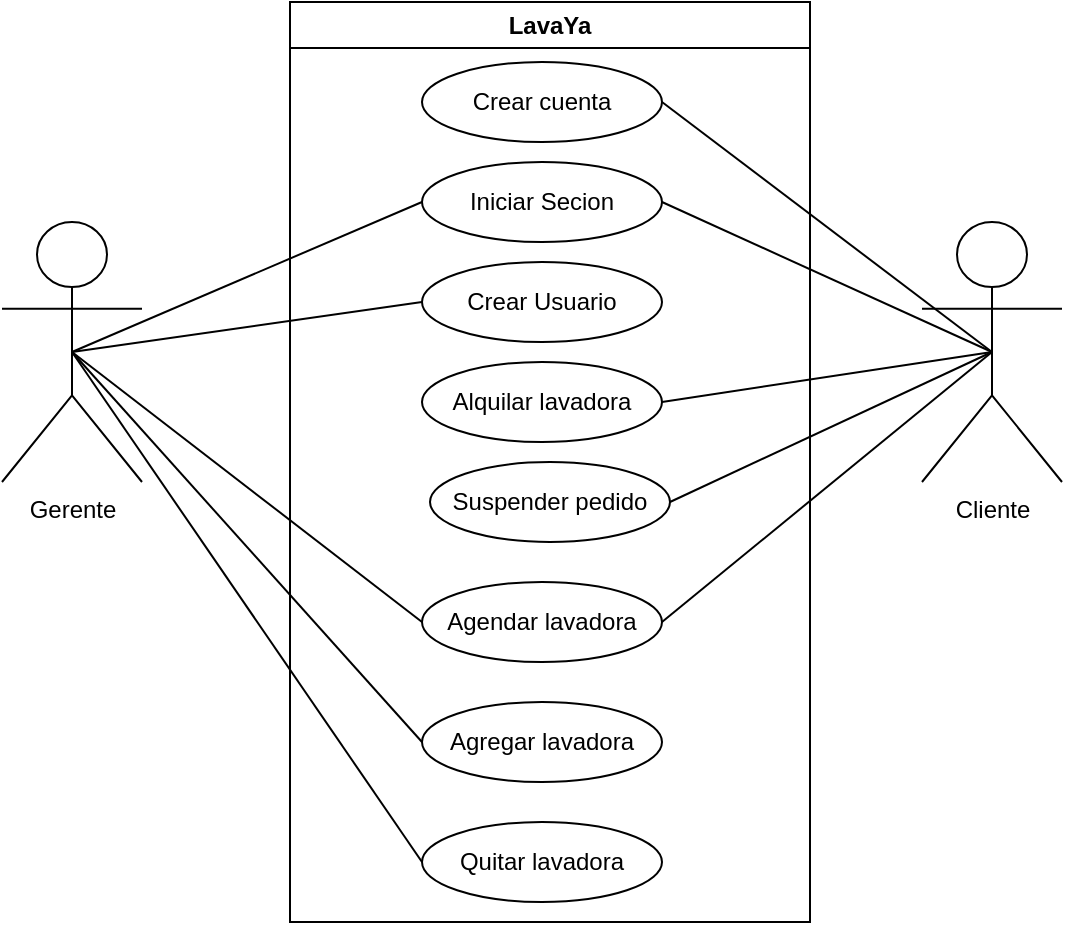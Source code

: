 <mxfile version="24.7.5">
  <diagram name="Página-1" id="GA8wOplPFJMubPqlHFjA">
    <mxGraphModel dx="880" dy="532" grid="1" gridSize="10" guides="1" tooltips="1" connect="1" arrows="1" fold="1" page="1" pageScale="1" pageWidth="827" pageHeight="1169" math="0" shadow="0">
      <root>
        <mxCell id="0" />
        <mxCell id="1" parent="0" />
        <mxCell id="3bqalPumVxIQ43W40vRN-2" value="LavaYa" style="swimlane;whiteSpace=wrap;html=1;" vertex="1" parent="1">
          <mxGeometry x="284" y="60" width="260" height="460" as="geometry" />
        </mxCell>
        <mxCell id="3bqalPumVxIQ43W40vRN-3" value="Iniciar Secion" style="ellipse;whiteSpace=wrap;html=1;" vertex="1" parent="3bqalPumVxIQ43W40vRN-2">
          <mxGeometry x="66" y="80" width="120" height="40" as="geometry" />
        </mxCell>
        <mxCell id="3bqalPumVxIQ43W40vRN-4" value="Crear cuenta" style="ellipse;whiteSpace=wrap;html=1;" vertex="1" parent="3bqalPumVxIQ43W40vRN-2">
          <mxGeometry x="66" y="30" width="120" height="40" as="geometry" />
        </mxCell>
        <mxCell id="3bqalPumVxIQ43W40vRN-5" value="Crear Usuario" style="ellipse;whiteSpace=wrap;html=1;" vertex="1" parent="3bqalPumVxIQ43W40vRN-2">
          <mxGeometry x="66" y="130" width="120" height="40" as="geometry" />
        </mxCell>
        <mxCell id="3bqalPumVxIQ43W40vRN-7" value="Agendar lavadora" style="ellipse;whiteSpace=wrap;html=1;" vertex="1" parent="3bqalPumVxIQ43W40vRN-2">
          <mxGeometry x="66" y="290" width="120" height="40" as="geometry" />
        </mxCell>
        <mxCell id="3bqalPumVxIQ43W40vRN-8" value="Agregar lavadora" style="ellipse;whiteSpace=wrap;html=1;" vertex="1" parent="3bqalPumVxIQ43W40vRN-2">
          <mxGeometry x="66" y="350" width="120" height="40" as="geometry" />
        </mxCell>
        <mxCell id="3bqalPumVxIQ43W40vRN-11" value="Quitar lavadora" style="ellipse;whiteSpace=wrap;html=1;" vertex="1" parent="3bqalPumVxIQ43W40vRN-2">
          <mxGeometry x="66" y="410" width="120" height="40" as="geometry" />
        </mxCell>
        <mxCell id="3bqalPumVxIQ43W40vRN-12" value="Suspender pedido" style="ellipse;whiteSpace=wrap;html=1;" vertex="1" parent="3bqalPumVxIQ43W40vRN-2">
          <mxGeometry x="70" y="230" width="120" height="40" as="geometry" />
        </mxCell>
        <mxCell id="3bqalPumVxIQ43W40vRN-6" value="Alquilar lavadora" style="ellipse;whiteSpace=wrap;html=1;" vertex="1" parent="1">
          <mxGeometry x="350" y="240" width="120" height="40" as="geometry" />
        </mxCell>
        <mxCell id="3bqalPumVxIQ43W40vRN-9" value="Gerente" style="shape=umlActor;verticalLabelPosition=bottom;verticalAlign=top;html=1;outlineConnect=0;" vertex="1" parent="1">
          <mxGeometry x="140" y="170" width="70" height="130" as="geometry" />
        </mxCell>
        <mxCell id="3bqalPumVxIQ43W40vRN-10" value="Cliente" style="shape=umlActor;verticalLabelPosition=bottom;verticalAlign=top;html=1;outlineConnect=0;" vertex="1" parent="1">
          <mxGeometry x="600" y="170" width="70" height="130" as="geometry" />
        </mxCell>
        <mxCell id="3bqalPumVxIQ43W40vRN-14" value="" style="endArrow=none;html=1;rounded=0;exitX=0.5;exitY=0.5;exitDx=0;exitDy=0;exitPerimeter=0;entryX=0;entryY=0.5;entryDx=0;entryDy=0;" edge="1" parent="1" source="3bqalPumVxIQ43W40vRN-9" target="3bqalPumVxIQ43W40vRN-3">
          <mxGeometry width="50" height="50" relative="1" as="geometry">
            <mxPoint x="390" y="300" as="sourcePoint" />
            <mxPoint x="440" y="250" as="targetPoint" />
          </mxGeometry>
        </mxCell>
        <mxCell id="3bqalPumVxIQ43W40vRN-15" value="" style="endArrow=none;html=1;rounded=0;exitX=0.5;exitY=0.5;exitDx=0;exitDy=0;exitPerimeter=0;entryX=0;entryY=0.5;entryDx=0;entryDy=0;" edge="1" parent="1" source="3bqalPumVxIQ43W40vRN-9" target="3bqalPumVxIQ43W40vRN-5">
          <mxGeometry width="50" height="50" relative="1" as="geometry">
            <mxPoint x="390" y="300" as="sourcePoint" />
            <mxPoint x="440" y="250" as="targetPoint" />
          </mxGeometry>
        </mxCell>
        <mxCell id="3bqalPumVxIQ43W40vRN-16" value="" style="endArrow=none;html=1;rounded=0;exitX=0.5;exitY=0.5;exitDx=0;exitDy=0;exitPerimeter=0;entryX=0;entryY=0.5;entryDx=0;entryDy=0;" edge="1" parent="1" source="3bqalPumVxIQ43W40vRN-9" target="3bqalPumVxIQ43W40vRN-7">
          <mxGeometry width="50" height="50" relative="1" as="geometry">
            <mxPoint x="390" y="300" as="sourcePoint" />
            <mxPoint x="440" y="250" as="targetPoint" />
          </mxGeometry>
        </mxCell>
        <mxCell id="3bqalPumVxIQ43W40vRN-17" value="" style="endArrow=none;html=1;rounded=0;exitX=0.5;exitY=0.5;exitDx=0;exitDy=0;exitPerimeter=0;entryX=0;entryY=0.5;entryDx=0;entryDy=0;" edge="1" parent="1" source="3bqalPumVxIQ43W40vRN-9" target="3bqalPumVxIQ43W40vRN-8">
          <mxGeometry width="50" height="50" relative="1" as="geometry">
            <mxPoint x="390" y="300" as="sourcePoint" />
            <mxPoint x="440" y="250" as="targetPoint" />
          </mxGeometry>
        </mxCell>
        <mxCell id="3bqalPumVxIQ43W40vRN-18" value="" style="endArrow=none;html=1;rounded=0;exitX=0.5;exitY=0.5;exitDx=0;exitDy=0;exitPerimeter=0;entryX=0;entryY=0.5;entryDx=0;entryDy=0;" edge="1" parent="1" source="3bqalPumVxIQ43W40vRN-9" target="3bqalPumVxIQ43W40vRN-11">
          <mxGeometry width="50" height="50" relative="1" as="geometry">
            <mxPoint x="390" y="300" as="sourcePoint" />
            <mxPoint x="440" y="250" as="targetPoint" />
          </mxGeometry>
        </mxCell>
        <mxCell id="3bqalPumVxIQ43W40vRN-19" value="" style="endArrow=none;html=1;rounded=0;entryX=1;entryY=0.5;entryDx=0;entryDy=0;exitX=0.5;exitY=0.5;exitDx=0;exitDy=0;exitPerimeter=0;" edge="1" parent="1" source="3bqalPumVxIQ43W40vRN-10" target="3bqalPumVxIQ43W40vRN-4">
          <mxGeometry width="50" height="50" relative="1" as="geometry">
            <mxPoint x="390" y="300" as="sourcePoint" />
            <mxPoint x="440" y="250" as="targetPoint" />
          </mxGeometry>
        </mxCell>
        <mxCell id="3bqalPumVxIQ43W40vRN-20" value="" style="endArrow=none;html=1;rounded=0;entryX=0.5;entryY=0.5;entryDx=0;entryDy=0;entryPerimeter=0;exitX=1;exitY=0.5;exitDx=0;exitDy=0;" edge="1" parent="1" source="3bqalPumVxIQ43W40vRN-3" target="3bqalPumVxIQ43W40vRN-10">
          <mxGeometry width="50" height="50" relative="1" as="geometry">
            <mxPoint x="390" y="300" as="sourcePoint" />
            <mxPoint x="440" y="250" as="targetPoint" />
          </mxGeometry>
        </mxCell>
        <mxCell id="3bqalPumVxIQ43W40vRN-21" value="" style="endArrow=none;html=1;rounded=0;entryX=0.5;entryY=0.5;entryDx=0;entryDy=0;entryPerimeter=0;exitX=1;exitY=0.5;exitDx=0;exitDy=0;" edge="1" parent="1" source="3bqalPumVxIQ43W40vRN-6" target="3bqalPumVxIQ43W40vRN-10">
          <mxGeometry width="50" height="50" relative="1" as="geometry">
            <mxPoint x="390" y="300" as="sourcePoint" />
            <mxPoint x="440" y="250" as="targetPoint" />
          </mxGeometry>
        </mxCell>
        <mxCell id="3bqalPumVxIQ43W40vRN-22" value="" style="endArrow=none;html=1;rounded=0;entryX=0.5;entryY=0.5;entryDx=0;entryDy=0;entryPerimeter=0;exitX=1;exitY=0.5;exitDx=0;exitDy=0;" edge="1" parent="1" source="3bqalPumVxIQ43W40vRN-12" target="3bqalPumVxIQ43W40vRN-10">
          <mxGeometry width="50" height="50" relative="1" as="geometry">
            <mxPoint x="390" y="300" as="sourcePoint" />
            <mxPoint x="440" y="250" as="targetPoint" />
          </mxGeometry>
        </mxCell>
        <mxCell id="3bqalPumVxIQ43W40vRN-23" value="" style="endArrow=none;html=1;rounded=0;entryX=0.5;entryY=0.5;entryDx=0;entryDy=0;entryPerimeter=0;exitX=1;exitY=0.5;exitDx=0;exitDy=0;" edge="1" parent="1" source="3bqalPumVxIQ43W40vRN-7" target="3bqalPumVxIQ43W40vRN-10">
          <mxGeometry width="50" height="50" relative="1" as="geometry">
            <mxPoint x="390" y="300" as="sourcePoint" />
            <mxPoint x="440" y="250" as="targetPoint" />
          </mxGeometry>
        </mxCell>
      </root>
    </mxGraphModel>
  </diagram>
</mxfile>
